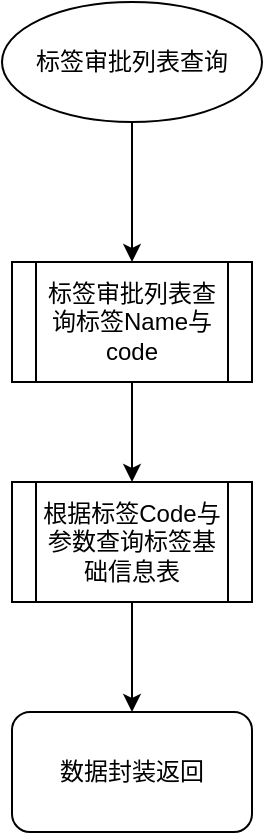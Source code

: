 <mxfile version="24.8.0">
  <diagram name="第 1 页" id="0uYjYybCI2g9-7KeNyv9">
    <mxGraphModel dx="1026" dy="650" grid="1" gridSize="10" guides="1" tooltips="1" connect="1" arrows="1" fold="1" page="1" pageScale="1" pageWidth="827" pageHeight="1169" math="0" shadow="0">
      <root>
        <mxCell id="0" />
        <mxCell id="1" parent="0" />
        <mxCell id="SJUoSc_AAju23dNtTdAB-3" value="" style="edgeStyle=orthogonalEdgeStyle;rounded=0;orthogonalLoop=1;jettySize=auto;html=1;" edge="1" parent="1" source="SJUoSc_AAju23dNtTdAB-1">
          <mxGeometry relative="1" as="geometry">
            <mxPoint x="325" y="260" as="targetPoint" />
          </mxGeometry>
        </mxCell>
        <mxCell id="SJUoSc_AAju23dNtTdAB-1" value="标签审批列表查询" style="ellipse;whiteSpace=wrap;html=1;" vertex="1" parent="1">
          <mxGeometry x="260" y="130" width="130" height="60" as="geometry" />
        </mxCell>
        <mxCell id="SJUoSc_AAju23dNtTdAB-9" value="" style="edgeStyle=orthogonalEdgeStyle;rounded=0;orthogonalLoop=1;jettySize=auto;html=1;" edge="1" parent="1" source="SJUoSc_AAju23dNtTdAB-6" target="SJUoSc_AAju23dNtTdAB-8">
          <mxGeometry relative="1" as="geometry" />
        </mxCell>
        <mxCell id="SJUoSc_AAju23dNtTdAB-6" value="标签审批列表查询标签Name与&lt;div&gt;code&lt;/div&gt;" style="shape=process;whiteSpace=wrap;html=1;backgroundOutline=1;" vertex="1" parent="1">
          <mxGeometry x="265" y="260" width="120" height="60" as="geometry" />
        </mxCell>
        <mxCell id="SJUoSc_AAju23dNtTdAB-11" value="" style="edgeStyle=orthogonalEdgeStyle;rounded=0;orthogonalLoop=1;jettySize=auto;html=1;" edge="1" parent="1" source="SJUoSc_AAju23dNtTdAB-8" target="SJUoSc_AAju23dNtTdAB-10">
          <mxGeometry relative="1" as="geometry" />
        </mxCell>
        <mxCell id="SJUoSc_AAju23dNtTdAB-8" value="根据标签Code与参数查询标签基础信息表" style="shape=process;whiteSpace=wrap;html=1;backgroundOutline=1;" vertex="1" parent="1">
          <mxGeometry x="265" y="370" width="120" height="60" as="geometry" />
        </mxCell>
        <mxCell id="SJUoSc_AAju23dNtTdAB-10" value="数据封装返回" style="rounded=1;whiteSpace=wrap;html=1;" vertex="1" parent="1">
          <mxGeometry x="265" y="485" width="120" height="60" as="geometry" />
        </mxCell>
      </root>
    </mxGraphModel>
  </diagram>
</mxfile>
